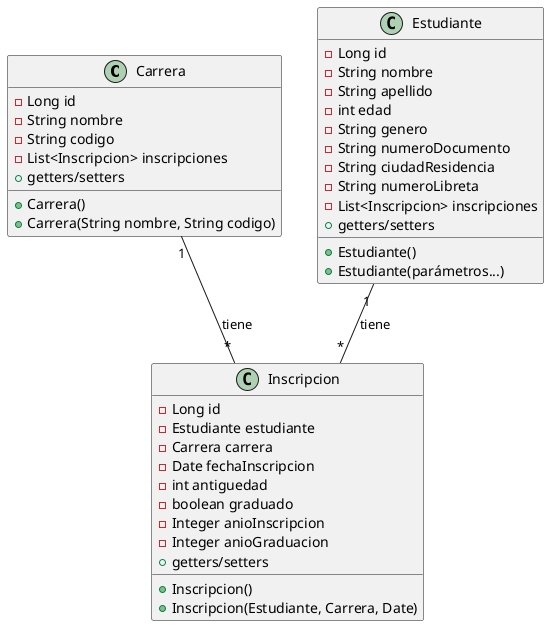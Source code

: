 @startuml DiagramaClases
class Carrera {
  -Long id
  -String nombre
  -String codigo
  -List<Inscripcion> inscripciones
  +Carrera()
  +Carrera(String nombre, String codigo)
  +getters/setters
}

class Estudiante {
  -Long id
  -String nombre
  -String apellido
  -int edad
  -String genero
  -String numeroDocumento
  -String ciudadResidencia
  -String numeroLibreta
  -List<Inscripcion> inscripciones
  +Estudiante()
  +Estudiante(parámetros...)
  +getters/setters
}

class Inscripcion {
  -Long id
  -Estudiante estudiante
  -Carrera carrera
  -Date fechaInscripcion
  -int antiguedad
  -boolean graduado
  -Integer anioInscripcion
  -Integer anioGraduacion
  +Inscripcion()
  +Inscripcion(Estudiante, Carrera, Date)
  +getters/setters
}

Estudiante "1" -- "*" Inscripcion : tiene
Carrera "1" -- "*" Inscripcion : tiene
@enduml
